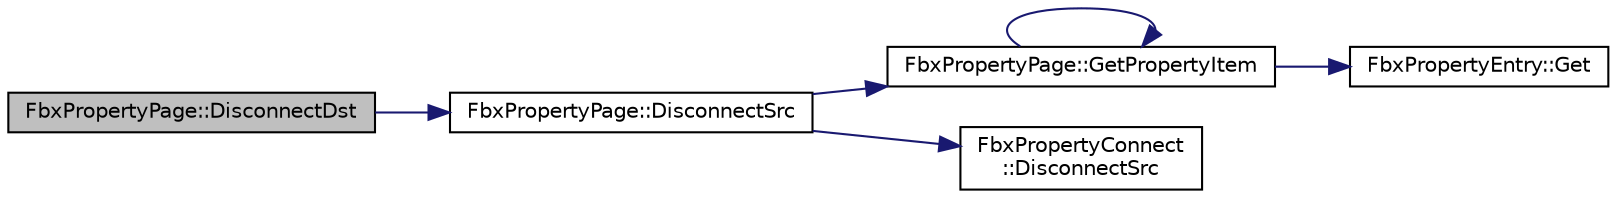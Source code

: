 digraph "FbxPropertyPage::DisconnectDst"
{
  edge [fontname="Helvetica",fontsize="10",labelfontname="Helvetica",labelfontsize="10"];
  node [fontname="Helvetica",fontsize="10",shape=record];
  rankdir="LR";
  Node74 [label="FbxPropertyPage::DisconnectDst",height=0.2,width=0.4,color="black", fillcolor="grey75", style="filled", fontcolor="black"];
  Node74 -> Node75 [color="midnightblue",fontsize="10",style="solid"];
  Node75 [label="FbxPropertyPage::DisconnectSrc",height=0.2,width=0.4,color="black", fillcolor="white", style="filled",URL="$class_fbx_property_page.html#a6055899e9dc5c8ef90364aef784bc7e2"];
  Node75 -> Node76 [color="midnightblue",fontsize="10",style="solid"];
  Node76 [label="FbxPropertyPage::GetPropertyItem",height=0.2,width=0.4,color="black", fillcolor="white", style="filled",URL="$class_fbx_property_page.html#a8a4190bff3b6acdc5adda7350cd0367d"];
  Node76 -> Node77 [color="midnightblue",fontsize="10",style="solid"];
  Node77 [label="FbxPropertyEntry::Get",height=0.2,width=0.4,color="black", fillcolor="white", style="filled",URL="$class_fbx_property_entry.html#ae91a2951a81cd0906ffa15c6d7c9abe4"];
  Node76 -> Node76 [color="midnightblue",fontsize="10",style="solid"];
  Node75 -> Node78 [color="midnightblue",fontsize="10",style="solid"];
  Node78 [label="FbxPropertyConnect\l::DisconnectSrc",height=0.2,width=0.4,color="black", fillcolor="white", style="filled",URL="$class_fbx_property_connect.html#a3d7abc5534b731ce55e77e2c200e7520"];
}
